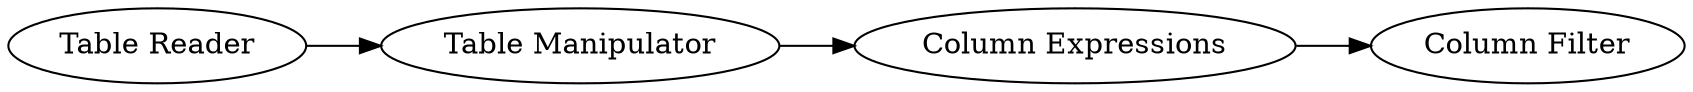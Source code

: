 digraph {
	3 -> 1
	6 -> 3
	1 -> 4
	1 [label="Column Expressions"]
	4 [label="Column Filter"]
	3 [label="Table Manipulator"]
	6 [label="Table Reader"]
	rankdir=LR
}
